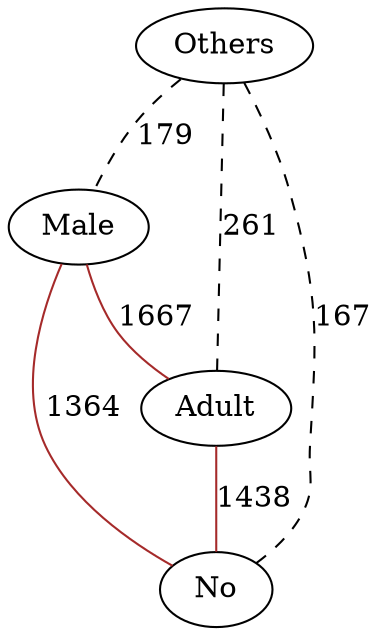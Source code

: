 strict graph "()" {
Others;
Male;
Adult;
No;
Others -- Male  [color=black, label=179, style=dashed];
Others -- Adult  [color=black, label=261, style=dashed];
Others -- No  [color=black, label=167, style=dashed];
Male -- Adult  [color=brown, label=1667, style=solid];
Male -- No  [color=brown, label=1364, style=solid];
Adult -- No  [color=brown, label=1438, style=solid];
}
